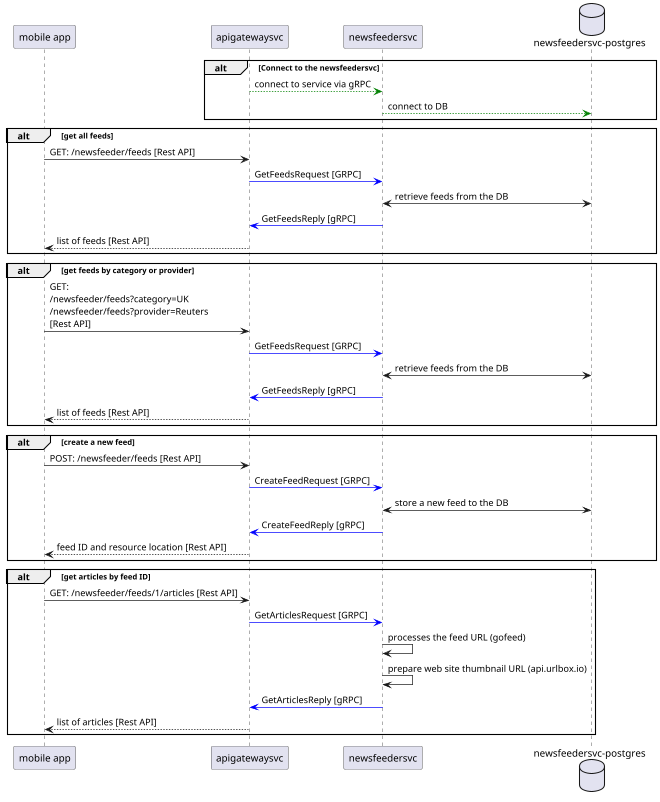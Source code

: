 @startuml
scale 0.7
participant "mobile app" as mobileapp
participant "apigatewaysvc" as apigatewaysvc
participant "newsfeedersvc" as newsfeedersvc
database "newsfeedersvc-postgres" as db

alt Connect to the newsfeedersvc
apigatewaysvc--[#green]>newsfeedersvc: connect to service via gRPC
newsfeedersvc--[#green]>db: connect to DB
end

alt get all feeds
mobileapp->apigatewaysvc: GET: /newsfeeder/feeds [Rest API]
apigatewaysvc-[#0000FF]>newsfeedersvc: GetFeedsRequest [GRPC]
newsfeedersvc<->db: retrieve feeds from the DB
newsfeedersvc-[#0000FF]>apigatewaysvc: GetFeedsReply [gRPC]
apigatewaysvc-->mobileapp: list of feeds [Rest API]
end

alt get feeds by category or provider
mobileapp->apigatewaysvc: GET: \n/newsfeeder/feeds?category=UK \n/newsfeeder/feeds?provider=Reuters \n[Rest API]
apigatewaysvc-[#0000FF]>newsfeedersvc: GetFeedsRequest [GRPC]
newsfeedersvc<->db: retrieve feeds from the DB
newsfeedersvc-[#0000FF]>apigatewaysvc: GetFeedsReply [gRPC]
apigatewaysvc-->mobileapp: list of feeds [Rest API]
end

alt create a new feed
mobileapp->apigatewaysvc: POST: /newsfeeder/feeds [Rest API]
apigatewaysvc-[#0000FF]>newsfeedersvc: CreateFeedRequest [GRPC]
newsfeedersvc<->db: store a new feed to the DB
newsfeedersvc-[#0000FF]>apigatewaysvc: CreateFeedReply [gRPC]
apigatewaysvc-->mobileapp: feed ID and resource location [Rest API]
end

alt get articles by feed ID
mobileapp->apigatewaysvc: GET: /newsfeeder/feeds/1/articles [Rest API]
apigatewaysvc-[#0000FF]>newsfeedersvc: GetArticlesRequest [GRPC]
newsfeedersvc->newsfeedersvc: processes the feed URL (gofeed)
newsfeedersvc->newsfeedersvc: prepare web site thumbnail URL (api.urlbox.io)
newsfeedersvc-[#0000FF]>apigatewaysvc: GetArticlesReply [gRPC]
apigatewaysvc-->mobileapp: list of articles [Rest API]
end

@enduml